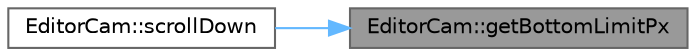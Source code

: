 digraph "EditorCam::getBottomLimitPx"
{
 // LATEX_PDF_SIZE
  bgcolor="transparent";
  edge [fontname=Helvetica,fontsize=10,labelfontname=Helvetica,labelfontsize=10];
  node [fontname=Helvetica,fontsize=10,shape=box,height=0.2,width=0.4];
  rankdir="RL";
  Node1 [label="EditorCam::getBottomLimitPx",height=0.2,width=0.4,color="gray40", fillcolor="grey60", style="filled", fontcolor="black",tooltip=" "];
  Node1 -> Node2 [dir="back",color="steelblue1",style="solid"];
  Node2 [label="EditorCam::scrollDown",height=0.2,width=0.4,color="grey40", fillcolor="white", style="filled",URL="$d3/d3f/classEditorCam.html#ad4dde865b4c0b8960e7d3b82ebbdb979",tooltip=" "];
}
